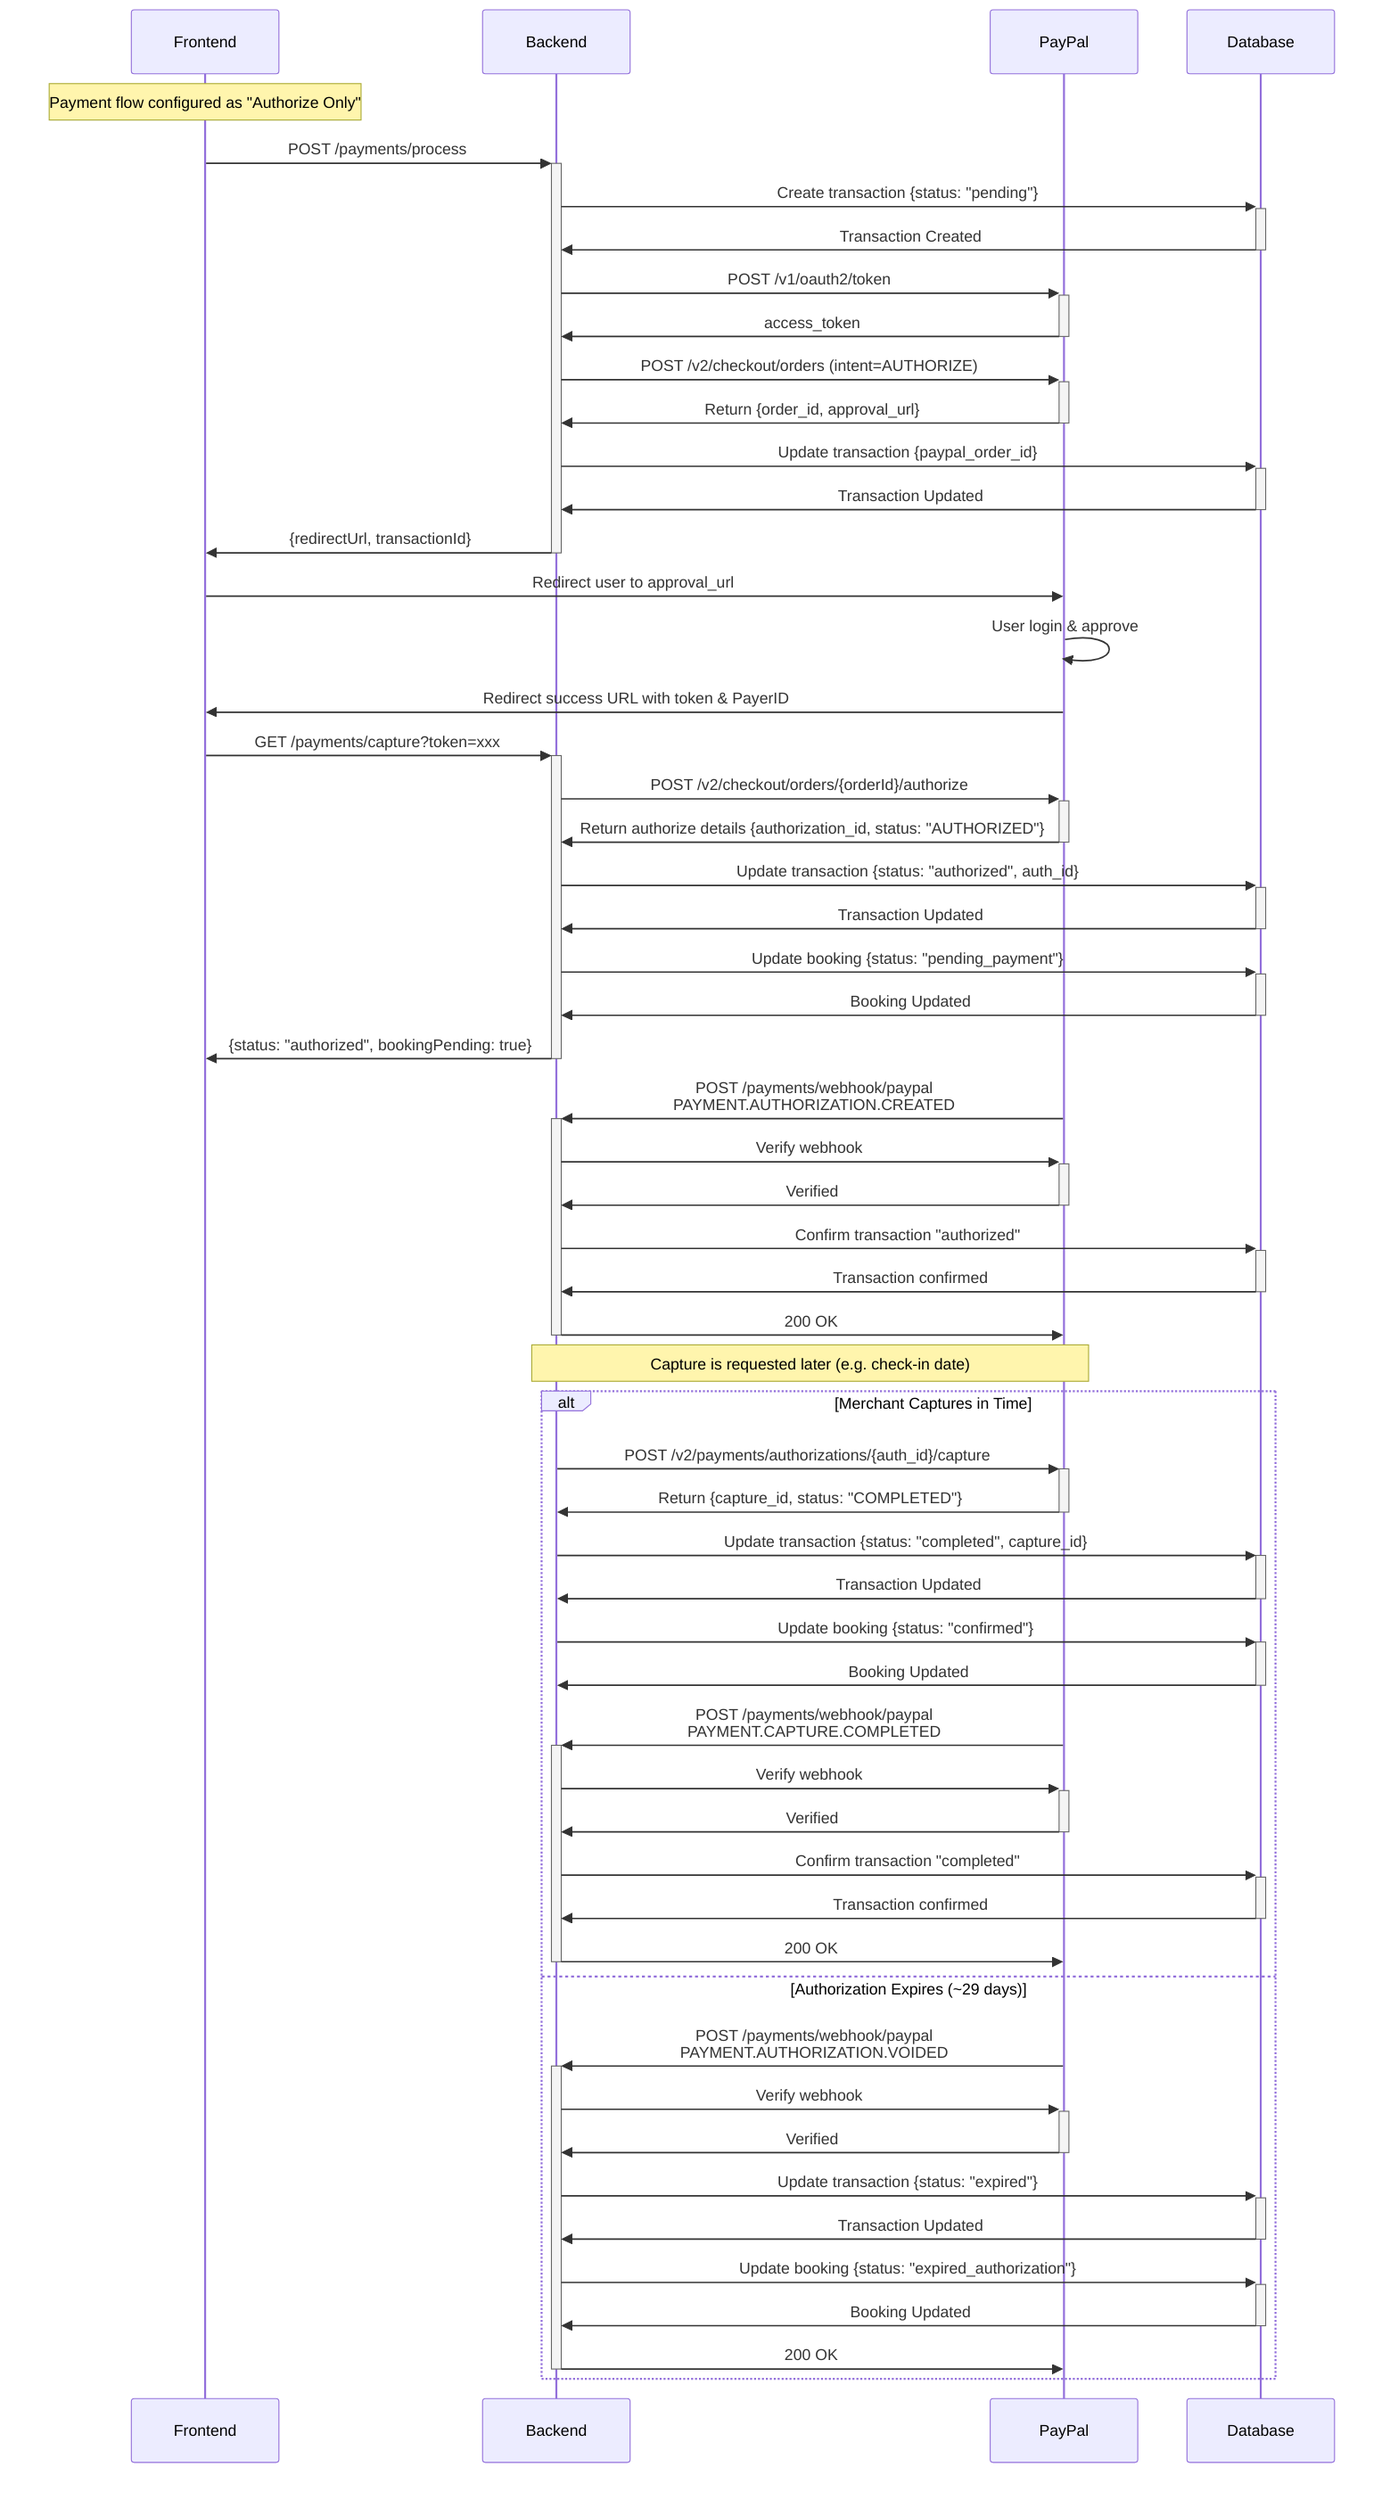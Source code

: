 sequenceDiagram
    participant FE as Frontend
    participant BE as Backend
    participant PP as PayPal
    participant DB as Database
    
    Note over FE: Payment flow configured as "Authorize Only"
    
    %% Create Order
    FE->>+BE: POST /payments/process
    BE->>+DB: Create transaction {status: "pending"}
    DB->>-BE: Transaction Created
    BE->>+PP: POST /v1/oauth2/token
    PP->>-BE: access_token
    BE->>+PP: POST /v2/checkout/orders (intent=AUTHORIZE)
    PP->>-BE: Return {order_id, approval_url}
    BE->>+DB: Update transaction {paypal_order_id}
    DB->>-BE: Transaction Updated
    BE->>-FE: {redirectUrl, transactionId}
    
    %% User Approves
    FE->>PP: Redirect user to approval_url
    PP->>PP: User login & approve
    PP->>FE: Redirect success URL with token & PayerID
    
    %% Authorization
    FE->>+BE: GET /payments/capture?token=xxx
    BE->>+PP: POST /v2/checkout/orders/{orderId}/authorize
    PP->>-BE: Return authorize details {authorization_id, status: "AUTHORIZED"}
    
    BE->>+DB: Update transaction {status: "authorized", auth_id}
    DB->>-BE: Transaction Updated
    BE->>+DB: Update booking {status: "pending_payment"}
    DB->>-BE: Booking Updated
    BE->>-FE: {status: "authorized", bookingPending: true}
    
    %% Webhook AUTHORIZED
    PP->>+BE: POST /payments/webhook/paypal<br/>PAYMENT.AUTHORIZATION.CREATED
    BE->>+PP: Verify webhook
    PP->>-BE: Verified
    BE->>+DB: Confirm transaction "authorized"
    DB->>-BE: Transaction confirmed
    BE->>-PP: 200 OK

   Note over BE,PP: Capture is requested later (e.g. check-in date)
   %% Later Capture by Merchant
    alt Merchant Captures in Time
        BE->>+PP: POST /v2/payments/authorizations/{auth_id}/capture
        PP->>-BE: Return {capture_id, status: "COMPLETED"}
        
        BE->>+DB: Update transaction {status: "completed", capture_id}
        DB->>-BE: Transaction Updated
        BE->>+DB: Update booking {status: "confirmed"}
        DB->>-BE: Booking Updated
        
        %% Webhook CAPTURED
        PP->>+BE: POST /payments/webhook/paypal<br/>PAYMENT.CAPTURE.COMPLETED
        BE->>+PP: Verify webhook
        PP->>-BE: Verified
        BE->>+DB: Confirm transaction "completed"
        DB->>-BE: Transaction confirmed
        BE->>-PP: 200 OK
    else Authorization Expires (~29 days)
        PP->>+BE: POST /payments/webhook/paypal<br/>PAYMENT.AUTHORIZATION.VOIDED
        BE->>+PP: Verify webhook
        PP->>-BE: Verified
        BE->>+DB: Update transaction {status: "expired"}
        DB->>-BE: Transaction Updated
        BE->>+DB: Update booking {status: "expired_authorization"}
        DB->>-BE: Booking Updated
        BE->>-PP: 200 OK
    end
